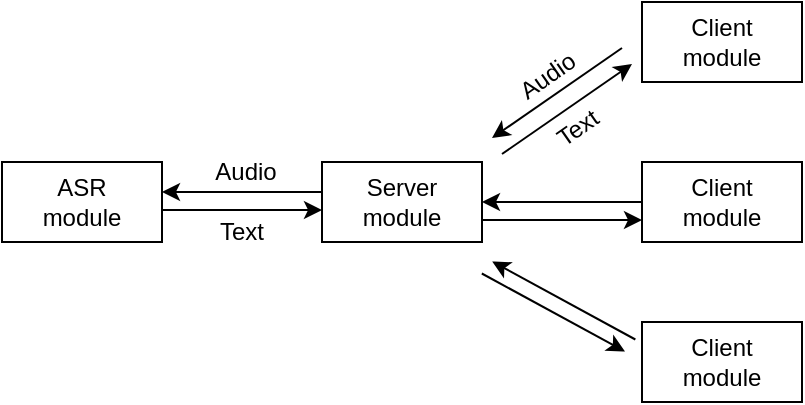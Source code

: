 <mxfile version="21.5.1" type="device">
  <diagram id="C5RBs43oDa-KdzZeNtuy" name="Page-1">
    <mxGraphModel dx="574" dy="389" grid="1" gridSize="10" guides="1" tooltips="1" connect="1" arrows="1" fold="1" page="1" pageScale="1" pageWidth="2339" pageHeight="3300" math="0" shadow="0">
      <root>
        <mxCell id="WIyWlLk6GJQsqaUBKTNV-0" />
        <mxCell id="WIyWlLk6GJQsqaUBKTNV-1" parent="WIyWlLk6GJQsqaUBKTNV-0" />
        <mxCell id="jx5KFHIMVyY-EHVHVlKd-0" value="ASR&lt;br&gt;module" style="rounded=0;whiteSpace=wrap;html=1;" vertex="1" parent="WIyWlLk6GJQsqaUBKTNV-1">
          <mxGeometry x="160" y="360" width="80" height="40" as="geometry" />
        </mxCell>
        <mxCell id="jx5KFHIMVyY-EHVHVlKd-1" value="Server&lt;br&gt;module" style="rounded=0;whiteSpace=wrap;html=1;" vertex="1" parent="WIyWlLk6GJQsqaUBKTNV-1">
          <mxGeometry x="320" y="360" width="80" height="40" as="geometry" />
        </mxCell>
        <mxCell id="jx5KFHIMVyY-EHVHVlKd-8" value="Client&lt;br&gt;module" style="rounded=0;whiteSpace=wrap;html=1;" vertex="1" parent="WIyWlLk6GJQsqaUBKTNV-1">
          <mxGeometry x="480" y="280" width="80" height="40" as="geometry" />
        </mxCell>
        <mxCell id="jx5KFHIMVyY-EHVHVlKd-9" value="Client&lt;br&gt;module" style="rounded=0;whiteSpace=wrap;html=1;" vertex="1" parent="WIyWlLk6GJQsqaUBKTNV-1">
          <mxGeometry x="480" y="360" width="80" height="40" as="geometry" />
        </mxCell>
        <mxCell id="jx5KFHIMVyY-EHVHVlKd-10" value="Client&lt;br&gt;module" style="rounded=0;whiteSpace=wrap;html=1;" vertex="1" parent="WIyWlLk6GJQsqaUBKTNV-1">
          <mxGeometry x="480" y="440" width="80" height="40" as="geometry" />
        </mxCell>
        <mxCell id="jx5KFHIMVyY-EHVHVlKd-16" value="" style="group;rotation=-35;" vertex="1" connectable="0" parent="WIyWlLk6GJQsqaUBKTNV-1">
          <mxGeometry x="400" y="310" width="80" height="40" as="geometry" />
        </mxCell>
        <mxCell id="jx5KFHIMVyY-EHVHVlKd-17" value="Audio" style="text;html=1;strokeColor=none;fillColor=none;align=center;verticalAlign=middle;whiteSpace=wrap;rounded=0;rotation=-35;" vertex="1" parent="jx5KFHIMVyY-EHVHVlKd-16">
          <mxGeometry x="13" y="2" width="40" height="10" as="geometry" />
        </mxCell>
        <mxCell id="jx5KFHIMVyY-EHVHVlKd-18" value="Text" style="text;html=1;strokeColor=none;fillColor=none;align=center;verticalAlign=middle;whiteSpace=wrap;rounded=0;rotation=-35;" vertex="1" parent="jx5KFHIMVyY-EHVHVlKd-16">
          <mxGeometry x="28" y="28" width="40" height="10" as="geometry" />
        </mxCell>
        <mxCell id="jx5KFHIMVyY-EHVHVlKd-19" value="" style="group;rotation=-35;" vertex="1" connectable="0" parent="jx5KFHIMVyY-EHVHVlKd-16">
          <mxGeometry y="15" width="80" height="9" as="geometry" />
        </mxCell>
        <mxCell id="jx5KFHIMVyY-EHVHVlKd-20" value="" style="endArrow=classic;html=1;rounded=0;" edge="1" parent="jx5KFHIMVyY-EHVHVlKd-19">
          <mxGeometry width="50" height="50" relative="1" as="geometry">
            <mxPoint x="70" y="-22" as="sourcePoint" />
            <mxPoint x="5" y="23" as="targetPoint" />
          </mxGeometry>
        </mxCell>
        <mxCell id="jx5KFHIMVyY-EHVHVlKd-21" value="" style="endArrow=classic;html=1;rounded=0;entryX=0;entryY=0.75;entryDx=0;entryDy=0;" edge="1" parent="jx5KFHIMVyY-EHVHVlKd-19">
          <mxGeometry width="50" height="50" relative="1" as="geometry">
            <mxPoint x="10" y="31" as="sourcePoint" />
            <mxPoint x="75" y="-14" as="targetPoint" />
          </mxGeometry>
        </mxCell>
        <mxCell id="jx5KFHIMVyY-EHVHVlKd-6" value="Audio" style="text;html=1;strokeColor=none;fillColor=none;align=center;verticalAlign=middle;whiteSpace=wrap;rounded=0;" vertex="1" parent="WIyWlLk6GJQsqaUBKTNV-1">
          <mxGeometry x="262" y="360" width="40" height="10" as="geometry" />
        </mxCell>
        <mxCell id="jx5KFHIMVyY-EHVHVlKd-7" value="Text" style="text;html=1;strokeColor=none;fillColor=none;align=center;verticalAlign=middle;whiteSpace=wrap;rounded=0;" vertex="1" parent="WIyWlLk6GJQsqaUBKTNV-1">
          <mxGeometry x="260" y="390" width="40" height="10" as="geometry" />
        </mxCell>
        <mxCell id="jx5KFHIMVyY-EHVHVlKd-11" value="" style="group" vertex="1" connectable="0" parent="WIyWlLk6GJQsqaUBKTNV-1">
          <mxGeometry x="240" y="375" width="80" height="9" as="geometry" />
        </mxCell>
        <mxCell id="jx5KFHIMVyY-EHVHVlKd-2" value="" style="endArrow=classic;html=1;rounded=0;" edge="1" parent="jx5KFHIMVyY-EHVHVlKd-11">
          <mxGeometry width="50" height="50" relative="1" as="geometry">
            <mxPoint x="80" as="sourcePoint" />
            <mxPoint as="targetPoint" />
          </mxGeometry>
        </mxCell>
        <mxCell id="jx5KFHIMVyY-EHVHVlKd-3" value="" style="endArrow=classic;html=1;rounded=0;entryX=0;entryY=0.75;entryDx=0;entryDy=0;" edge="1" parent="jx5KFHIMVyY-EHVHVlKd-11">
          <mxGeometry width="50" height="50" relative="1" as="geometry">
            <mxPoint y="9" as="sourcePoint" />
            <mxPoint x="80" y="9" as="targetPoint" />
          </mxGeometry>
        </mxCell>
        <mxCell id="jx5KFHIMVyY-EHVHVlKd-28" value="" style="group" vertex="1" connectable="0" parent="WIyWlLk6GJQsqaUBKTNV-1">
          <mxGeometry x="400" y="380" width="80" height="9" as="geometry" />
        </mxCell>
        <mxCell id="jx5KFHIMVyY-EHVHVlKd-29" value="" style="endArrow=classic;html=1;rounded=0;" edge="1" parent="jx5KFHIMVyY-EHVHVlKd-28">
          <mxGeometry width="50" height="50" relative="1" as="geometry">
            <mxPoint x="80" as="sourcePoint" />
            <mxPoint as="targetPoint" />
          </mxGeometry>
        </mxCell>
        <mxCell id="jx5KFHIMVyY-EHVHVlKd-30" value="" style="endArrow=classic;html=1;rounded=0;entryX=0;entryY=0.75;entryDx=0;entryDy=0;" edge="1" parent="jx5KFHIMVyY-EHVHVlKd-28">
          <mxGeometry width="50" height="50" relative="1" as="geometry">
            <mxPoint y="9" as="sourcePoint" />
            <mxPoint x="80" y="9" as="targetPoint" />
          </mxGeometry>
        </mxCell>
        <mxCell id="jx5KFHIMVyY-EHVHVlKd-31" value="" style="group;rotation=30;" vertex="1" connectable="0" parent="WIyWlLk6GJQsqaUBKTNV-1">
          <mxGeometry x="396.8" y="428.75" width="83" height="9" as="geometry" />
        </mxCell>
        <mxCell id="jx5KFHIMVyY-EHVHVlKd-32" value="" style="endArrow=classic;html=1;rounded=0;" edge="1" parent="jx5KFHIMVyY-EHVHVlKd-31">
          <mxGeometry width="50" height="50" relative="1" as="geometry">
            <mxPoint x="79.888" y="20" as="sourcePoint" />
            <mxPoint x="8.3" y="-19" as="targetPoint" />
          </mxGeometry>
        </mxCell>
        <mxCell id="jx5KFHIMVyY-EHVHVlKd-33" value="" style="endArrow=classic;html=1;rounded=0;entryX=0;entryY=0.75;entryDx=0;entryDy=0;" edge="1" parent="jx5KFHIMVyY-EHVHVlKd-31">
          <mxGeometry width="50" height="50" relative="1" as="geometry">
            <mxPoint x="3.113" y="-13" as="sourcePoint" />
            <mxPoint x="74.7" y="26" as="targetPoint" />
          </mxGeometry>
        </mxCell>
      </root>
    </mxGraphModel>
  </diagram>
</mxfile>
